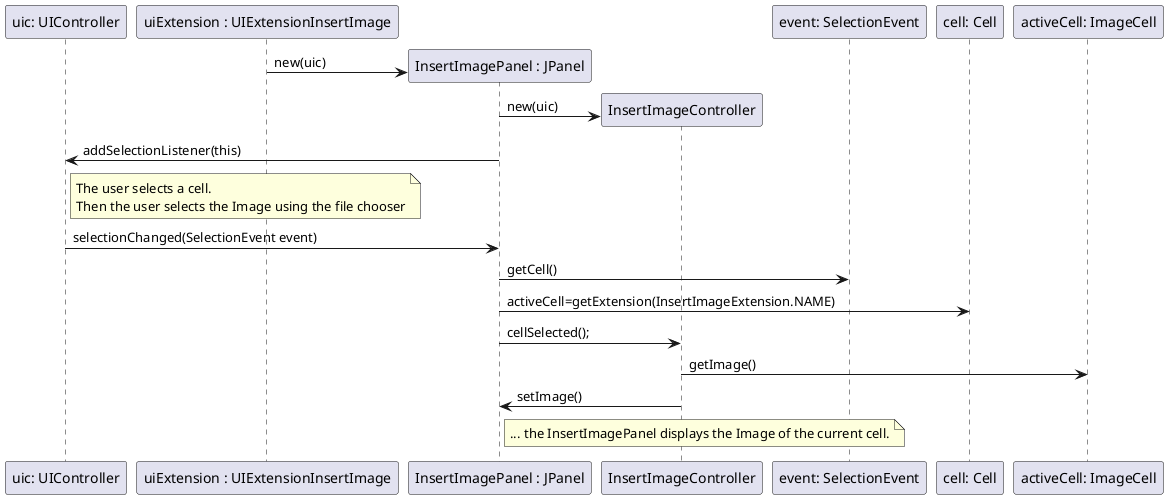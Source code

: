 @startuml doc-files/insert_image_extension_design2.png
    participant "uic: UIController" as uic
    participant "uiExtension : UIExtensionInsertImage" as UIExt
    participant "InsertImagePanel : JPanel" as cp
    participant "InsertImageController" as ctrl
    participant "event: SelectionEvent" as event
    participant "cell: Cell" as cell
    participant "activeCell: ImageCell" as activeCell
    
    create cp
    UIExt -> cp :  new(uic) 
    
    create ctrl
    cp -> ctrl : new(uic) 
    cp -> uic : addSelectionListener(this)

    note right of uic
        The user selects a cell.
        Then the user selects the Image using the file chooser
    end note

    uic -> cp : selectionChanged(SelectionEvent event)
    cp -> event : getCell()
    cp -> cell : activeCell=getExtension(InsertImageExtension.NAME)

    cp -> ctrl : cellSelected();
    ctrl -> activeCell : getImage()
    ctrl -> cp : setImage()

    note right of cp
        ... the InsertImagePanel displays the Image of the current cell.
    end note

@enduml